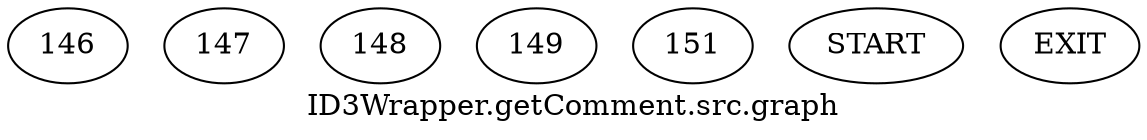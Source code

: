 /* --------------------------------------------------- */
/* Generated by Dr. Garbage Control Flow Graph Factory */
/* http://www.drgarbage.com                            */
/* Version: 4.5.0.201508311741                         */
/* Retrieved on: 2019-12-21 13:01:24.710               */
/* --------------------------------------------------- */
digraph "ID3Wrapper.getComment.src.graph" {
 graph [label="ID3Wrapper.getComment.src.graph"];
 2 [label="146" ]
 3 [label="147" ]
 4 [label="148" ]
 5 [label="149" ]
 6 [label="151" ]
 7 [label="START" ]
 8 [label="EXIT" ]
 7  2
 2  3
 2  4
 4  5
 4  6
 3  8
 5  8
 6  8
}
